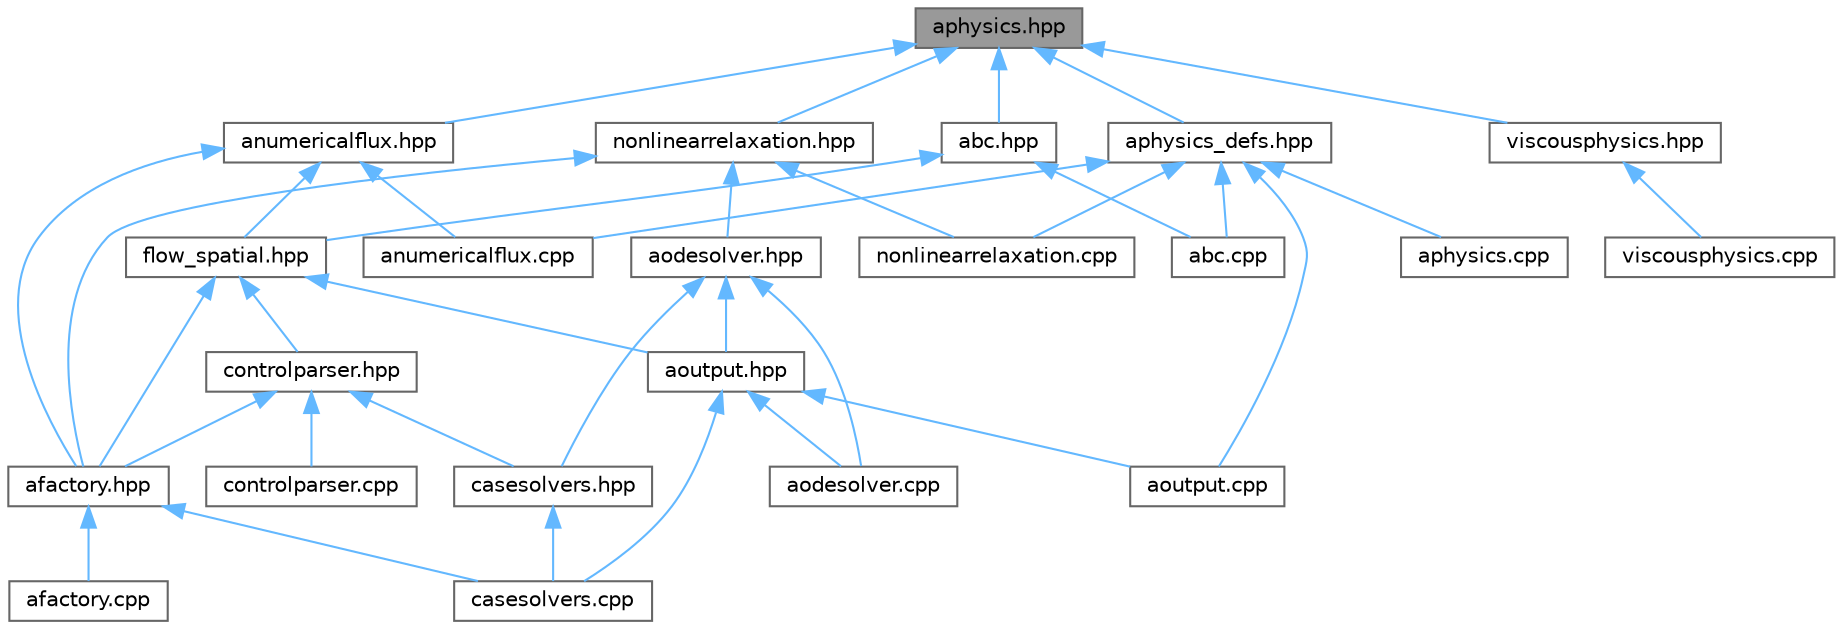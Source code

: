 digraph "aphysics.hpp"
{
 // LATEX_PDF_SIZE
  bgcolor="transparent";
  edge [fontname=Helvetica,fontsize=10,labelfontname=Helvetica,labelfontsize=10];
  node [fontname=Helvetica,fontsize=10,shape=box,height=0.2,width=0.4];
  Node1 [id="Node000001",label="aphysics.hpp",height=0.2,width=0.4,color="gray40", fillcolor="grey60", style="filled", fontcolor="black",tooltip="Provides analytical flux computation contexts."];
  Node1 -> Node2 [id="edge1_Node000001_Node000002",dir="back",color="steelblue1",style="solid",tooltip=" "];
  Node2 [id="Node000002",label="abc.hpp",height=0.2,width=0.4,color="grey40", fillcolor="white", style="filled",URL="$abc_8hpp.html",tooltip="Boundary conditions management."];
  Node2 -> Node3 [id="edge2_Node000002_Node000003",dir="back",color="steelblue1",style="solid",tooltip=" "];
  Node3 [id="Node000003",label="abc.cpp",height=0.2,width=0.4,color="grey40", fillcolor="white", style="filled",URL="$abc_8cpp.html",tooltip="Boundary conditions management."];
  Node2 -> Node4 [id="edge3_Node000002_Node000004",dir="back",color="steelblue1",style="solid",tooltip=" "];
  Node4 [id="Node000004",label="flow_spatial.hpp",height=0.2,width=0.4,color="grey40", fillcolor="white", style="filled",URL="$flow__spatial_8hpp.html",tooltip="Spatial discretization for Euler/Navier-Stokes equations."];
  Node4 -> Node5 [id="edge4_Node000004_Node000005",dir="back",color="steelblue1",style="solid",tooltip=" "];
  Node5 [id="Node000005",label="afactory.hpp",height=0.2,width=0.4,color="grey40", fillcolor="white", style="filled",URL="$afactory_8hpp.html",tooltip="Various factories for generating simulation-related objects."];
  Node5 -> Node6 [id="edge5_Node000005_Node000006",dir="back",color="steelblue1",style="solid",tooltip=" "];
  Node6 [id="Node000006",label="afactory.cpp",height=0.2,width=0.4,color="grey40", fillcolor="white", style="filled",URL="$afactory_8cpp.html",tooltip="Various factories for generating simulation-related objects."];
  Node5 -> Node7 [id="edge6_Node000005_Node000007",dir="back",color="steelblue1",style="solid",tooltip=" "];
  Node7 [id="Node000007",label="casesolvers.cpp",height=0.2,width=0.4,color="grey40", fillcolor="white", style="filled",URL="$casesolvers_8cpp.html",tooltip="Routines to solve a single fluid dynamics case."];
  Node4 -> Node8 [id="edge7_Node000004_Node000008",dir="back",color="steelblue1",style="solid",tooltip=" "];
  Node8 [id="Node000008",label="aoutput.hpp",height=0.2,width=0.4,color="grey40", fillcolor="white", style="filled",URL="$aoutput_8hpp.html",tooltip="A collection of subroutines to write mesh data to various kinds of output formats."];
  Node8 -> Node9 [id="edge8_Node000008_Node000009",dir="back",color="steelblue1",style="solid",tooltip=" "];
  Node9 [id="Node000009",label="aodesolver.cpp",height=0.2,width=0.4,color="grey40", fillcolor="white", style="filled",URL="$aodesolver_8cpp.html",tooltip="Implements driver class(es) for solution of ODEs arising from PDE discretizations."];
  Node8 -> Node10 [id="edge9_Node000008_Node000010",dir="back",color="steelblue1",style="solid",tooltip=" "];
  Node10 [id="Node000010",label="aoutput.cpp",height=0.2,width=0.4,color="grey40", fillcolor="white", style="filled",URL="$aoutput_8cpp.html",tooltip="Implementation of subroutines to write mesh data to various kinds of output formats."];
  Node8 -> Node7 [id="edge10_Node000008_Node000007",dir="back",color="steelblue1",style="solid",tooltip=" "];
  Node4 -> Node11 [id="edge11_Node000004_Node000011",dir="back",color="steelblue1",style="solid",tooltip=" "];
  Node11 [id="Node000011",label="controlparser.hpp",height=0.2,width=0.4,color="grey40", fillcolor="white", style="filled",URL="$controlparser_8hpp.html",tooltip="Functions for parsing the main simulation control file."];
  Node11 -> Node5 [id="edge12_Node000011_Node000005",dir="back",color="steelblue1",style="solid",tooltip=" "];
  Node11 -> Node12 [id="edge13_Node000011_Node000012",dir="back",color="steelblue1",style="solid",tooltip=" "];
  Node12 [id="Node000012",label="casesolvers.hpp",height=0.2,width=0.4,color="grey40", fillcolor="white", style="filled",URL="$casesolvers_8hpp.html",tooltip="Routines to solve a single fluid dynamics case."];
  Node12 -> Node7 [id="edge14_Node000012_Node000007",dir="back",color="steelblue1",style="solid",tooltip=" "];
  Node11 -> Node13 [id="edge15_Node000011_Node000013",dir="back",color="steelblue1",style="solid",tooltip=" "];
  Node13 [id="Node000013",label="controlparser.cpp",height=0.2,width=0.4,color="grey40", fillcolor="white", style="filled",URL="$controlparser_8cpp.html",tooltip="Control file parsing."];
  Node1 -> Node14 [id="edge16_Node000001_Node000014",dir="back",color="steelblue1",style="solid",tooltip=" "];
  Node14 [id="Node000014",label="anumericalflux.hpp",height=0.2,width=0.4,color="grey40", fillcolor="white", style="filled",URL="$anumericalflux_8hpp.html",tooltip="Numerical flux schemes for the compressible Euler equations."];
  Node14 -> Node5 [id="edge17_Node000014_Node000005",dir="back",color="steelblue1",style="solid",tooltip=" "];
  Node14 -> Node15 [id="edge18_Node000014_Node000015",dir="back",color="steelblue1",style="solid",tooltip=" "];
  Node15 [id="Node000015",label="anumericalflux.cpp",height=0.2,width=0.4,color="grey40", fillcolor="white", style="filled",URL="$anumericalflux_8cpp.html",tooltip="Implements numerical flux schemes for Euler and Navier-Stokes equations."];
  Node14 -> Node4 [id="edge19_Node000014_Node000004",dir="back",color="steelblue1",style="solid",tooltip=" "];
  Node1 -> Node16 [id="edge20_Node000001_Node000016",dir="back",color="steelblue1",style="solid",tooltip=" "];
  Node16 [id="Node000016",label="aphysics_defs.hpp",height=0.2,width=0.4,color="grey40", fillcolor="white", style="filled",URL="$aphysics__defs_8hpp.html",tooltip="Definitions of inline physics functions."];
  Node16 -> Node3 [id="edge21_Node000016_Node000003",dir="back",color="steelblue1",style="solid",tooltip=" "];
  Node16 -> Node15 [id="edge22_Node000016_Node000015",dir="back",color="steelblue1",style="solid",tooltip=" "];
  Node16 -> Node10 [id="edge23_Node000016_Node000010",dir="back",color="steelblue1",style="solid",tooltip=" "];
  Node16 -> Node17 [id="edge24_Node000016_Node000017",dir="back",color="steelblue1",style="solid",tooltip=" "];
  Node17 [id="Node000017",label="aphysics.cpp",height=0.2,width=0.4,color="grey40", fillcolor="white", style="filled",URL="$aphysics_8cpp.html",tooltip="Implementation of analytical flux computation and variable conversions."];
  Node16 -> Node18 [id="edge25_Node000016_Node000018",dir="back",color="steelblue1",style="solid",tooltip=" "];
  Node18 [id="Node000018",label="nonlinearrelaxation.cpp",height=0.2,width=0.4,color="grey40", fillcolor="white", style="filled",URL="$nonlinearrelaxation_8cpp.html",tooltip="Implementation of some nonlinear relaxation schemes."];
  Node1 -> Node19 [id="edge26_Node000001_Node000019",dir="back",color="steelblue1",style="solid",tooltip=" "];
  Node19 [id="Node000019",label="nonlinearrelaxation.hpp",height=0.2,width=0.4,color="grey40", fillcolor="white", style="filled",URL="$nonlinearrelaxation_8hpp.html",tooltip="Methods to underrelax the nonlinear update for better stability or convergence."];
  Node19 -> Node5 [id="edge27_Node000019_Node000005",dir="back",color="steelblue1",style="solid",tooltip=" "];
  Node19 -> Node20 [id="edge28_Node000019_Node000020",dir="back",color="steelblue1",style="solid",tooltip=" "];
  Node20 [id="Node000020",label="aodesolver.hpp",height=0.2,width=0.4,color="grey40", fillcolor="white", style="filled",URL="$aodesolver_8hpp.html",tooltip="Solution of ODEs resulting from some spatial discretization."];
  Node20 -> Node9 [id="edge29_Node000020_Node000009",dir="back",color="steelblue1",style="solid",tooltip=" "];
  Node20 -> Node8 [id="edge30_Node000020_Node000008",dir="back",color="steelblue1",style="solid",tooltip=" "];
  Node20 -> Node12 [id="edge31_Node000020_Node000012",dir="back",color="steelblue1",style="solid",tooltip=" "];
  Node19 -> Node18 [id="edge32_Node000019_Node000018",dir="back",color="steelblue1",style="solid",tooltip=" "];
  Node1 -> Node21 [id="edge33_Node000001_Node000021",dir="back",color="steelblue1",style="solid",tooltip=" "];
  Node21 [id="Node000021",label="viscousphysics.hpp",height=0.2,width=0.4,color="grey40", fillcolor="white", style="filled",URL="$viscousphysics_8hpp.html",tooltip="Operations for computing viscous flux at a point."];
  Node21 -> Node22 [id="edge34_Node000021_Node000022",dir="back",color="steelblue1",style="solid",tooltip=" "];
  Node22 [id="Node000022",label="viscousphysics.cpp",height=0.2,width=0.4,color="grey40", fillcolor="white", style="filled",URL="$viscousphysics_8cpp.html",tooltip="Implementation of physical transormations requried for viscous flux computation."];
}
